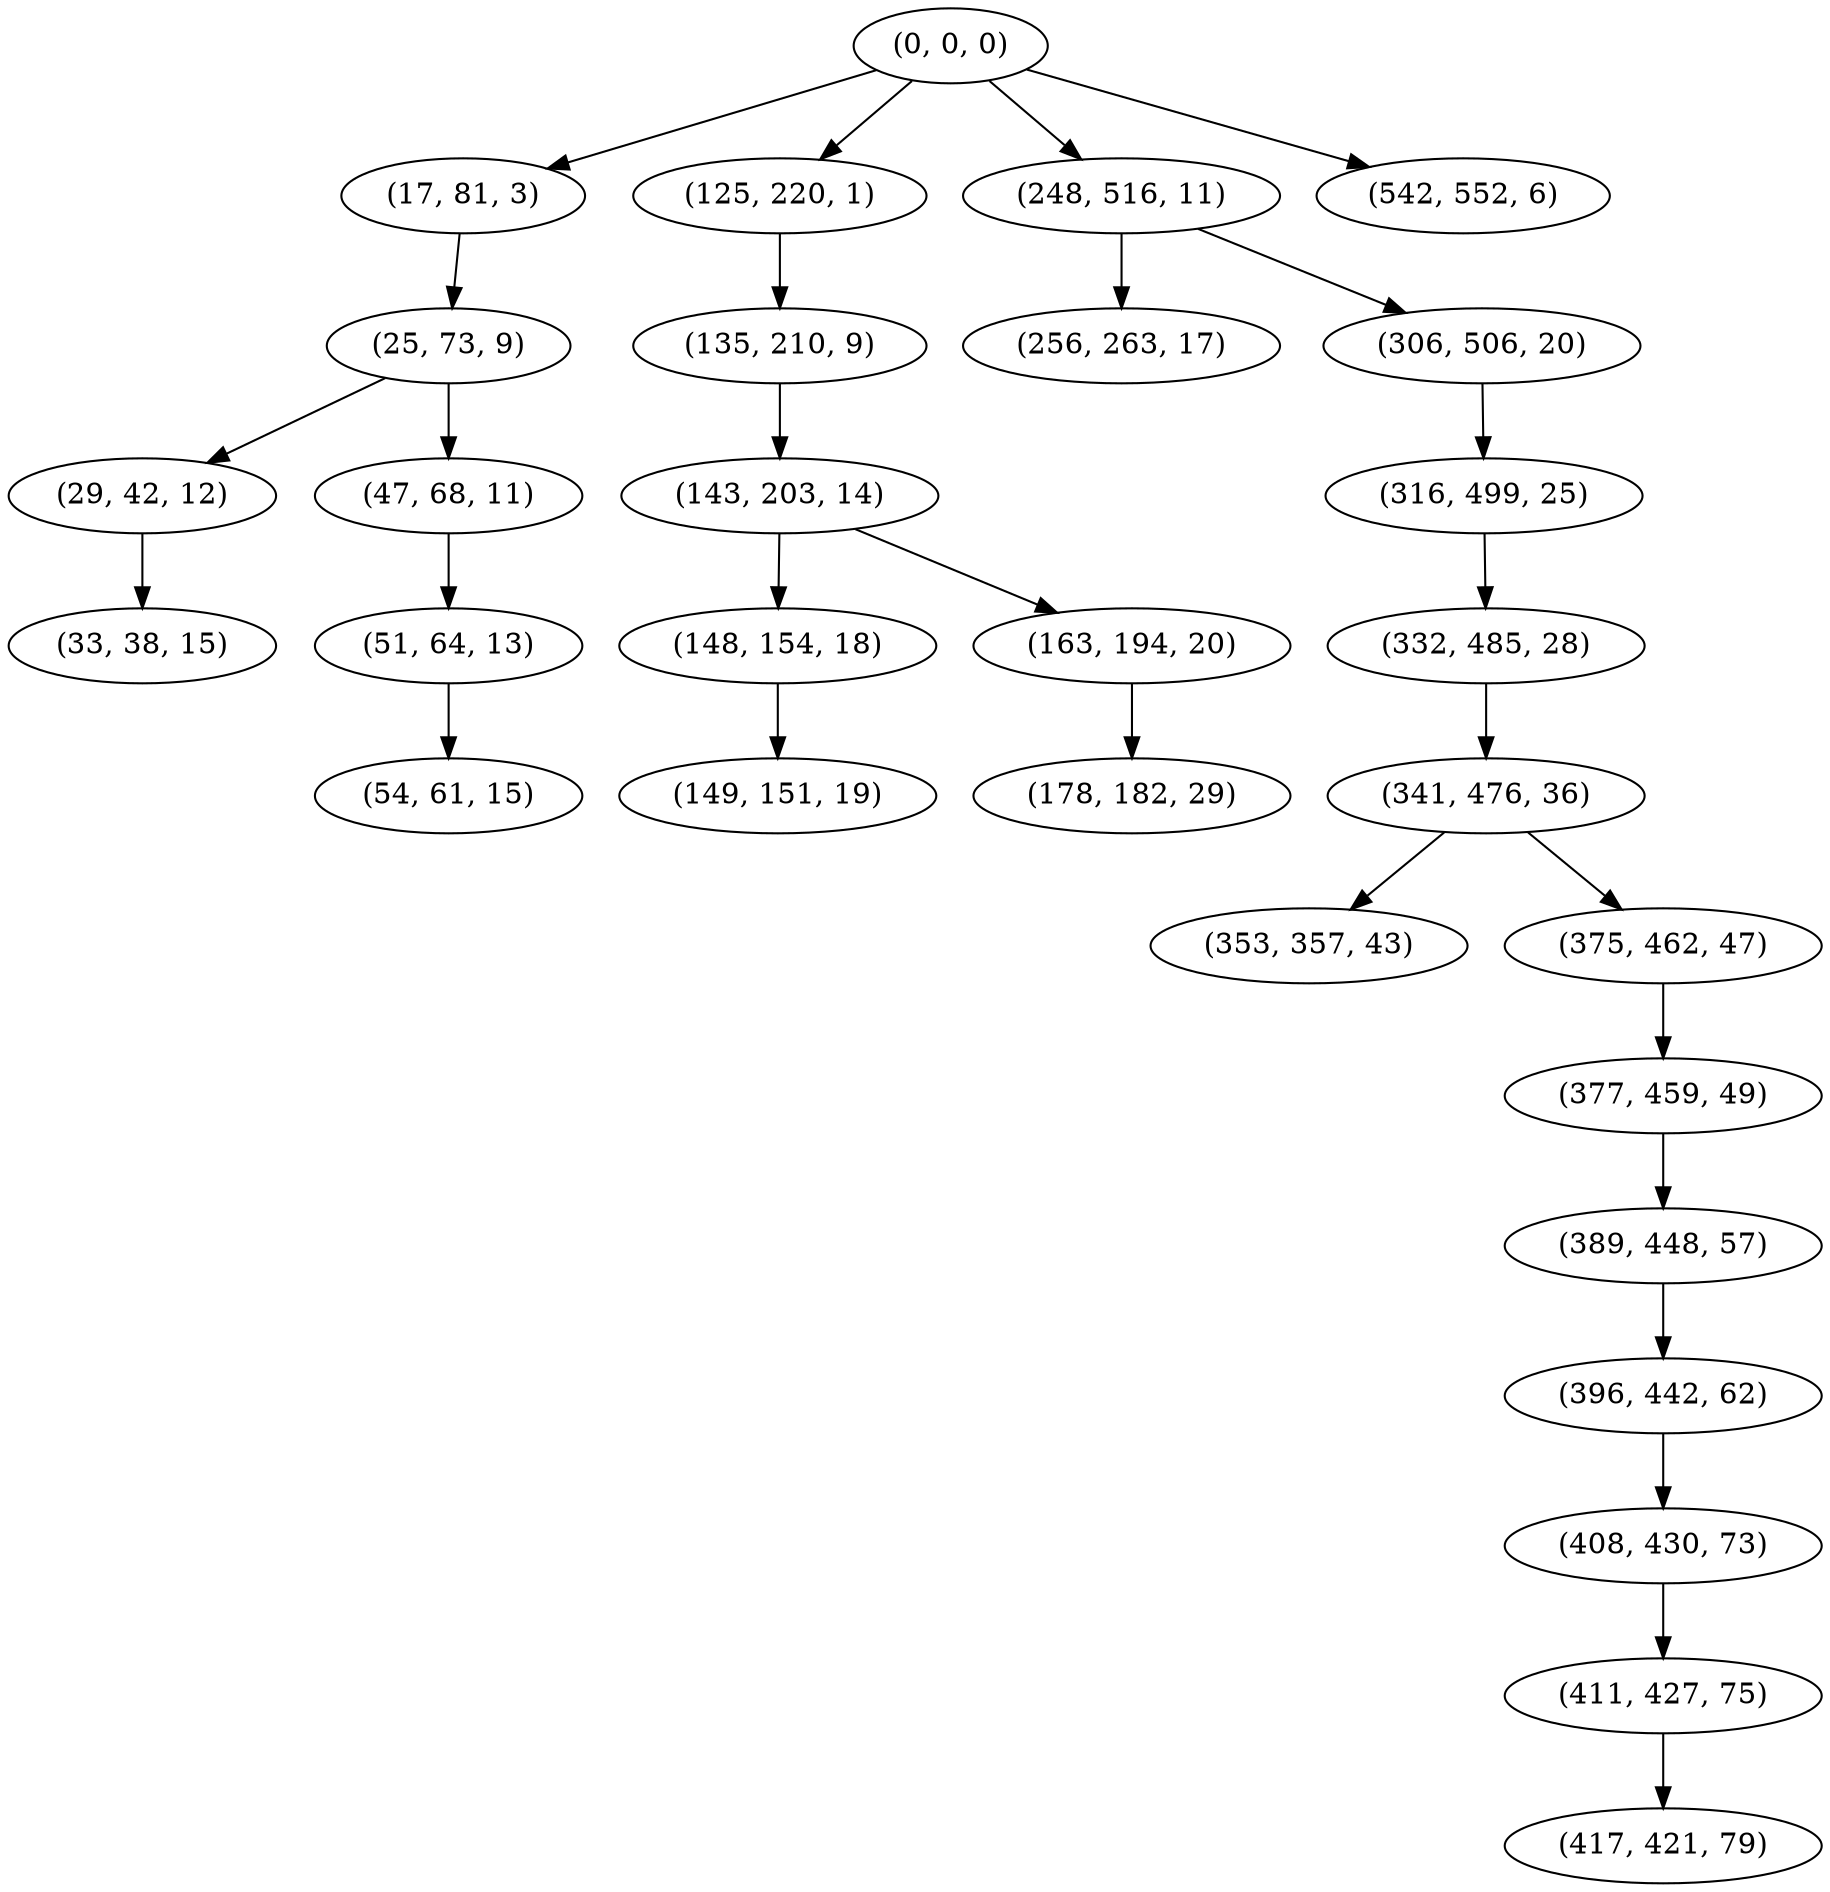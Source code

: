 digraph tree {
    "(0, 0, 0)";
    "(17, 81, 3)";
    "(25, 73, 9)";
    "(29, 42, 12)";
    "(33, 38, 15)";
    "(47, 68, 11)";
    "(51, 64, 13)";
    "(54, 61, 15)";
    "(125, 220, 1)";
    "(135, 210, 9)";
    "(143, 203, 14)";
    "(148, 154, 18)";
    "(149, 151, 19)";
    "(163, 194, 20)";
    "(178, 182, 29)";
    "(248, 516, 11)";
    "(256, 263, 17)";
    "(306, 506, 20)";
    "(316, 499, 25)";
    "(332, 485, 28)";
    "(341, 476, 36)";
    "(353, 357, 43)";
    "(375, 462, 47)";
    "(377, 459, 49)";
    "(389, 448, 57)";
    "(396, 442, 62)";
    "(408, 430, 73)";
    "(411, 427, 75)";
    "(417, 421, 79)";
    "(542, 552, 6)";
    "(0, 0, 0)" -> "(17, 81, 3)";
    "(0, 0, 0)" -> "(125, 220, 1)";
    "(0, 0, 0)" -> "(248, 516, 11)";
    "(0, 0, 0)" -> "(542, 552, 6)";
    "(17, 81, 3)" -> "(25, 73, 9)";
    "(25, 73, 9)" -> "(29, 42, 12)";
    "(25, 73, 9)" -> "(47, 68, 11)";
    "(29, 42, 12)" -> "(33, 38, 15)";
    "(47, 68, 11)" -> "(51, 64, 13)";
    "(51, 64, 13)" -> "(54, 61, 15)";
    "(125, 220, 1)" -> "(135, 210, 9)";
    "(135, 210, 9)" -> "(143, 203, 14)";
    "(143, 203, 14)" -> "(148, 154, 18)";
    "(143, 203, 14)" -> "(163, 194, 20)";
    "(148, 154, 18)" -> "(149, 151, 19)";
    "(163, 194, 20)" -> "(178, 182, 29)";
    "(248, 516, 11)" -> "(256, 263, 17)";
    "(248, 516, 11)" -> "(306, 506, 20)";
    "(306, 506, 20)" -> "(316, 499, 25)";
    "(316, 499, 25)" -> "(332, 485, 28)";
    "(332, 485, 28)" -> "(341, 476, 36)";
    "(341, 476, 36)" -> "(353, 357, 43)";
    "(341, 476, 36)" -> "(375, 462, 47)";
    "(375, 462, 47)" -> "(377, 459, 49)";
    "(377, 459, 49)" -> "(389, 448, 57)";
    "(389, 448, 57)" -> "(396, 442, 62)";
    "(396, 442, 62)" -> "(408, 430, 73)";
    "(408, 430, 73)" -> "(411, 427, 75)";
    "(411, 427, 75)" -> "(417, 421, 79)";
}
